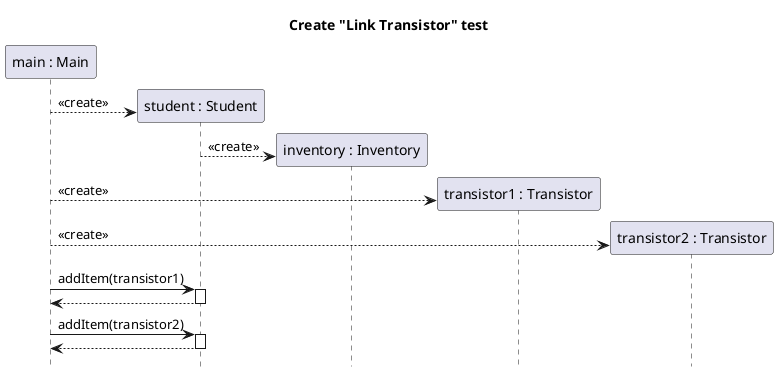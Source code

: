 @startuml link-transistor-create

title Create "Link Transistor" test
hide footbox
skinparam SequenceReferenceBackgroundColor white

participant "main : Main" as main
participant "student : Student" as student
participant "inventory : Inventory" as inventory
participant "transistor1 : Transistor" as transistor1
participant "transistor2 : Transistor" as transistor2

create student
main --> student : <<create>>

create inventory
student --> inventory : <<create>>

create transistor1
main --> transistor1 : <<create>>

create transistor2
main --> transistor2 : <<create>>

main -> student ++: addItem(transistor1)
return
main -> student ++: addItem(transistor2)
return

@enduml
